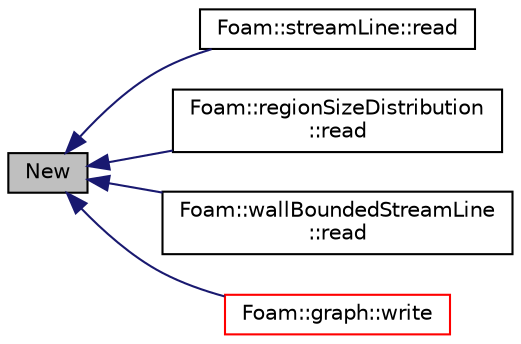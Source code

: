 digraph "New"
{
  bgcolor="transparent";
  edge [fontname="Helvetica",fontsize="10",labelfontname="Helvetica",labelfontsize="10"];
  node [fontname="Helvetica",fontsize="10",shape=record];
  rankdir="LR";
  Node1 [label="New",height=0.2,width=0.4,color="black", fillcolor="grey75", style="filled", fontcolor="black"];
  Node1 -> Node2 [dir="back",color="midnightblue",fontsize="10",style="solid",fontname="Helvetica"];
  Node2 [label="Foam::streamLine::read",height=0.2,width=0.4,color="black",URL="$a02452.html#aa9b8764750bd9ff67ca32b6551dc7847",tooltip="Read the field average data. "];
  Node1 -> Node3 [dir="back",color="midnightblue",fontsize="10",style="solid",fontname="Helvetica"];
  Node3 [label="Foam::regionSizeDistribution\l::read",height=0.2,width=0.4,color="black",URL="$a02141.html#aa9b8764750bd9ff67ca32b6551dc7847",tooltip="Read the regionSizeDistribution data. "];
  Node1 -> Node4 [dir="back",color="midnightblue",fontsize="10",style="solid",fontname="Helvetica"];
  Node4 [label="Foam::wallBoundedStreamLine\l::read",height=0.2,width=0.4,color="black",URL="$a02825.html#aa9b8764750bd9ff67ca32b6551dc7847",tooltip="Read the field average data. "];
  Node1 -> Node5 [dir="back",color="midnightblue",fontsize="10",style="solid",fontname="Helvetica"];
  Node5 [label="Foam::graph::write",height=0.2,width=0.4,color="red",URL="$a00945.html#a9d8f91224ea9d2fddf322636e8fbcf93",tooltip="Write graph to stream in given format. "];
}
